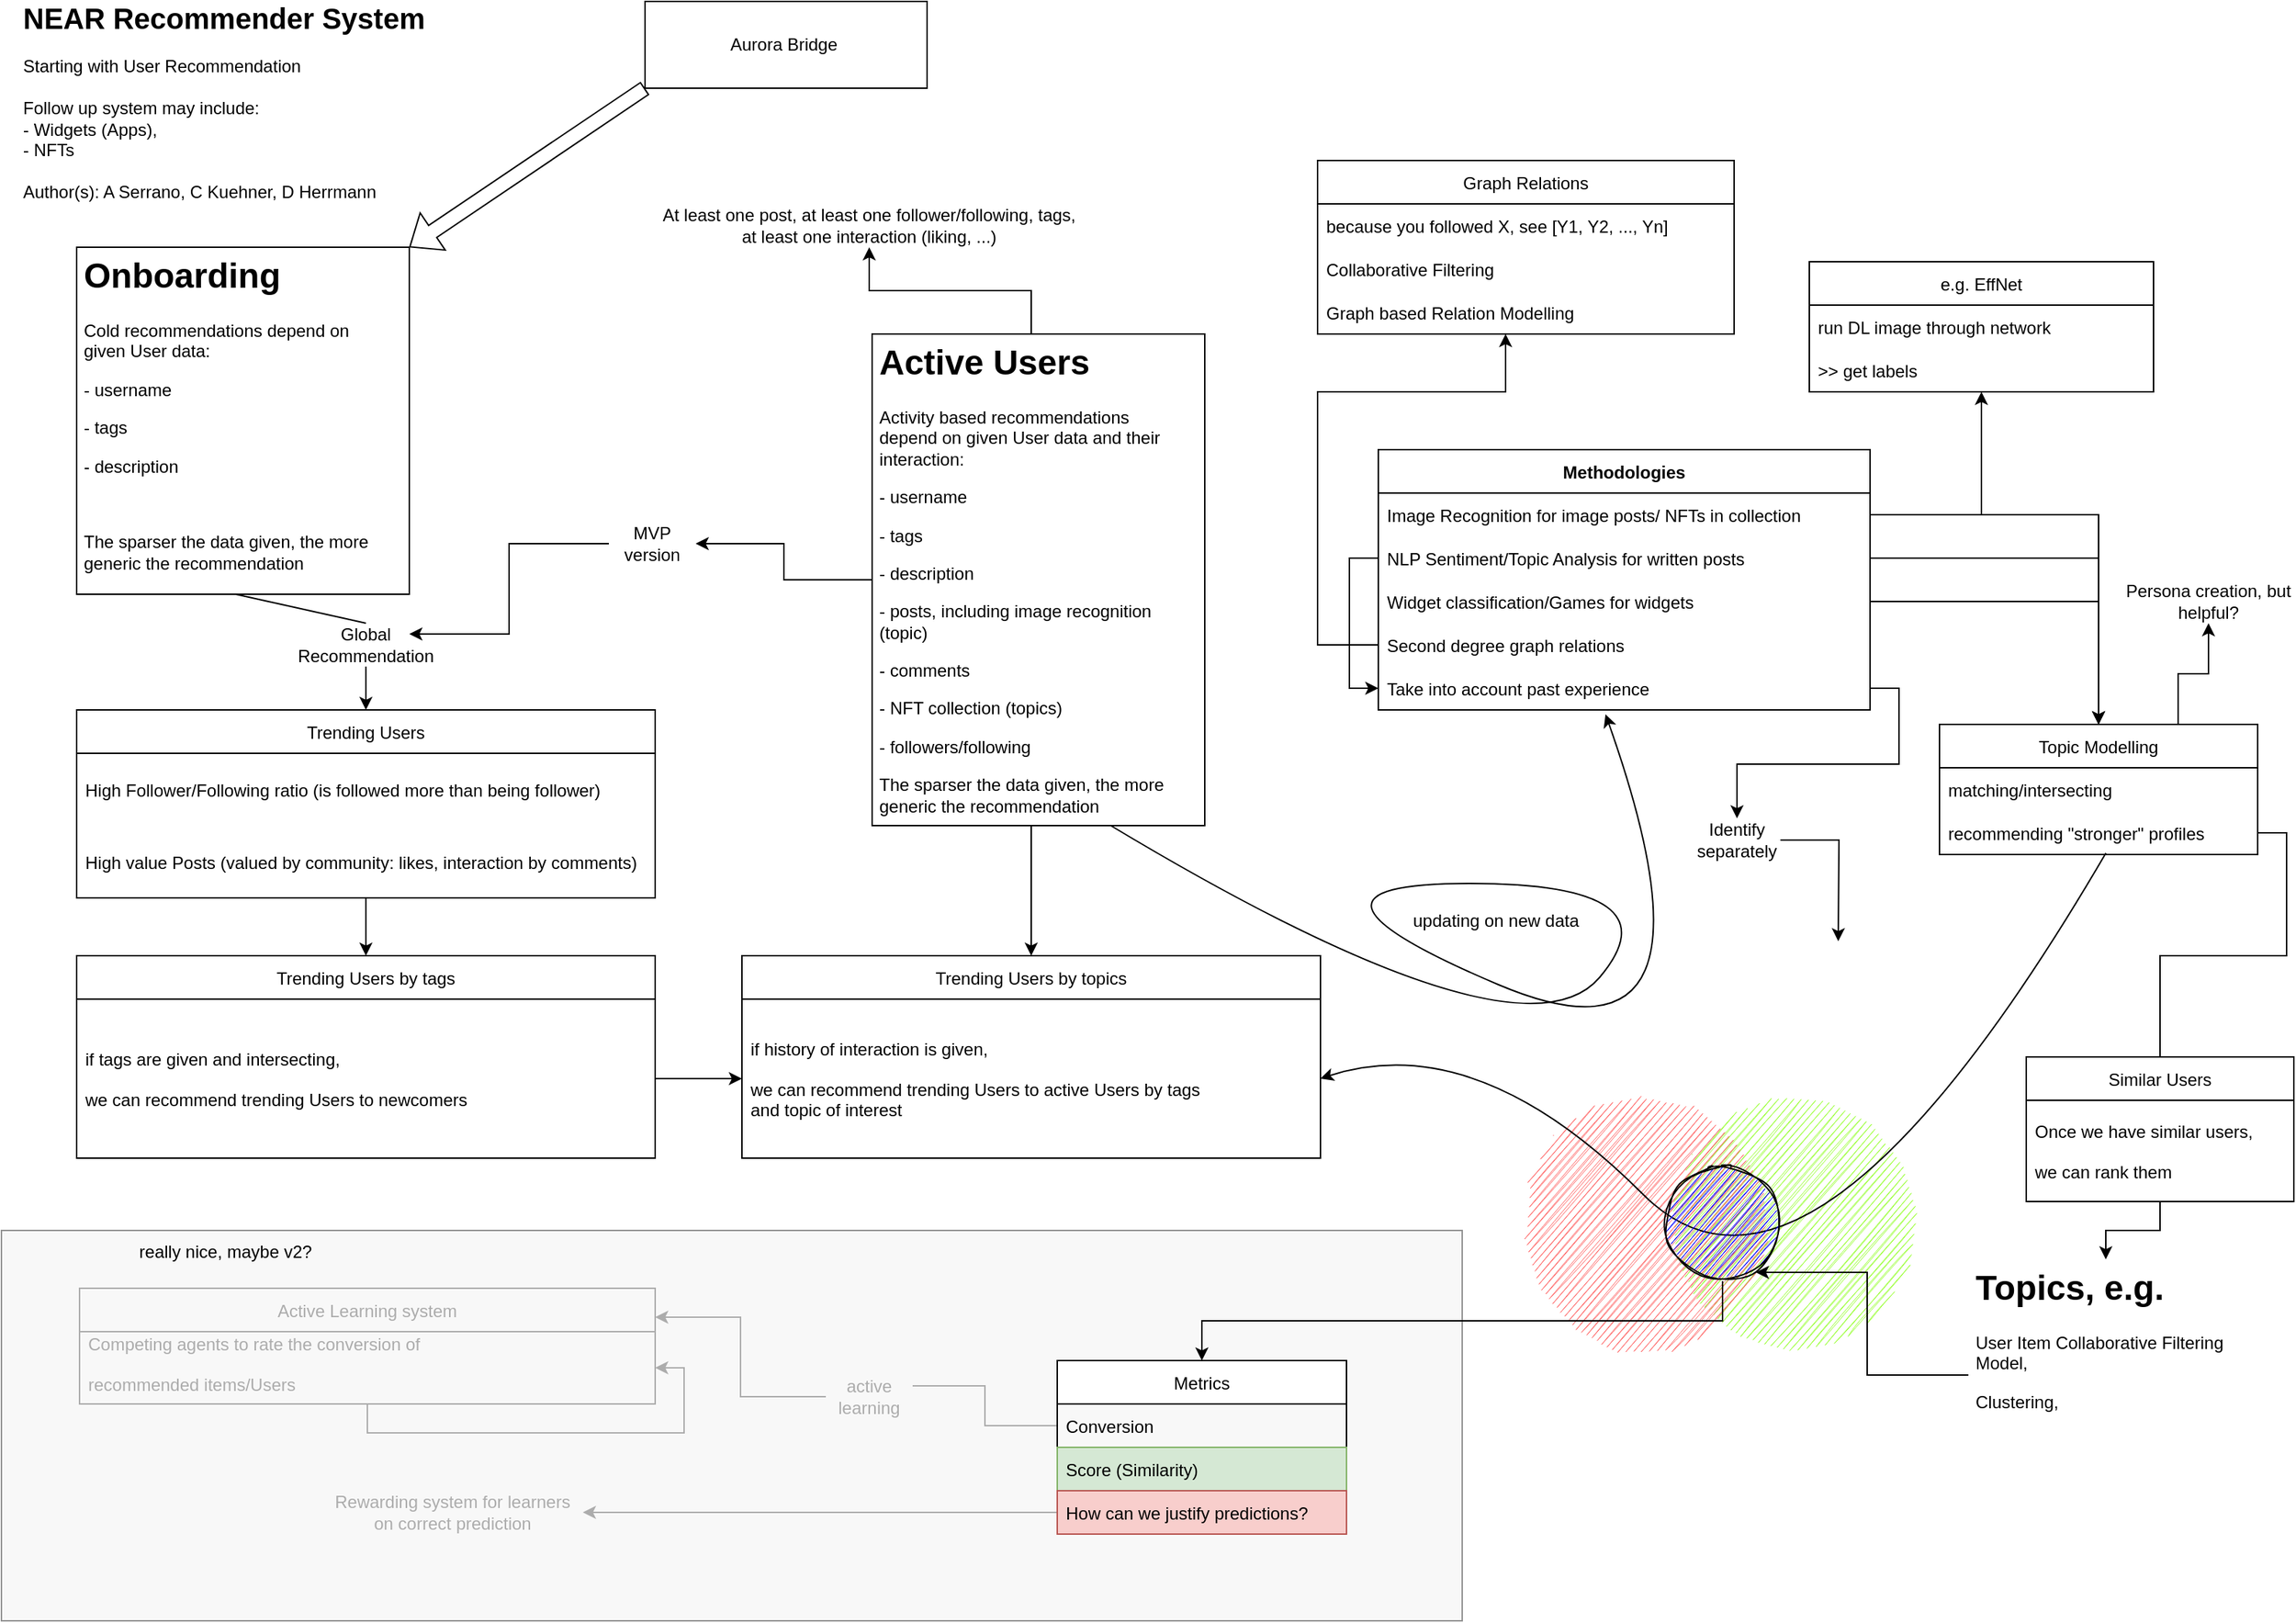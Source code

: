 <mxfile version="18.1.1" type="github" pages="3">
  <diagram id="LrehfFlCL_miOeviWvcQ" name="Daniel">
    <mxGraphModel dx="1426" dy="820" grid="1" gridSize="10" guides="1" tooltips="1" connect="1" arrows="1" fold="1" page="1" pageScale="1" pageWidth="1654" pageHeight="1169" math="0" shadow="0">
      <root>
        <mxCell id="0" />
        <mxCell id="1" parent="0" />
        <mxCell id="aVFXKrY4T-fykUxstb7x-1" style="edgeStyle=orthogonalEdgeStyle;rounded=0;orthogonalLoop=1;jettySize=auto;html=1;fontSize=12;" edge="1" parent="1" source="aVFXKrY4T-fykUxstb7x-2" target="aVFXKrY4T-fykUxstb7x-7">
          <mxGeometry relative="1" as="geometry">
            <mxPoint x="302" y="690" as="targetPoint" />
          </mxGeometry>
        </mxCell>
        <mxCell id="aVFXKrY4T-fykUxstb7x-2" value="Trending Users" style="swimlane;fontStyle=0;childLayout=stackLayout;horizontal=1;startSize=30;horizontalStack=0;resizeParent=1;resizeParentMax=0;resizeLast=0;collapsible=1;marginBottom=0;fontSize=12;" vertex="1" parent="1">
          <mxGeometry x="102" y="520" width="400" height="130" as="geometry" />
        </mxCell>
        <mxCell id="aVFXKrY4T-fykUxstb7x-3" value="High Follower/Following ratio (is followed more than being follower)" style="text;strokeColor=none;fillColor=none;align=left;verticalAlign=middle;spacingLeft=4;spacingRight=4;overflow=hidden;points=[[0,0.5],[1,0.5]];portConstraint=eastwest;rotatable=0;fontSize=12;" vertex="1" parent="aVFXKrY4T-fykUxstb7x-2">
          <mxGeometry y="30" width="400" height="50" as="geometry" />
        </mxCell>
        <mxCell id="aVFXKrY4T-fykUxstb7x-4" value="High value Posts (valued by community: likes, interaction by comments)" style="text;strokeColor=none;fillColor=none;align=left;verticalAlign=middle;spacingLeft=4;spacingRight=4;overflow=hidden;points=[[0,0.5],[1,0.5]];portConstraint=eastwest;rotatable=0;fontSize=12;" vertex="1" parent="aVFXKrY4T-fykUxstb7x-2">
          <mxGeometry y="80" width="400" height="50" as="geometry" />
        </mxCell>
        <mxCell id="aVFXKrY4T-fykUxstb7x-5" value="&lt;div&gt;&lt;b&gt;&lt;font style=&quot;font-size: 20px;&quot;&gt;NEAR Recommender System&lt;br&gt;&lt;/font&gt;&lt;/b&gt;&lt;/div&gt;&lt;div&gt;&lt;br&gt;&lt;/div&gt;&lt;div&gt;Starting with User Recommendation&lt;/div&gt;&lt;div&gt;&lt;br&gt;&lt;/div&gt;&lt;div&gt;Follow up system may include:&lt;/div&gt;&lt;div&gt;- Widgets (Apps),&lt;/div&gt;&lt;div&gt;- NFTs&lt;/div&gt;&lt;div&gt;&lt;br&gt;&lt;/div&gt;&lt;div&gt;Author(s): A Serrano, C Kuehner, D Herrmann&lt;br&gt;&lt;/div&gt;" style="text;html=1;strokeColor=none;fillColor=none;spacing=5;spacingTop=-20;whiteSpace=wrap;overflow=hidden;rounded=0;fontSize=12;" vertex="1" parent="1">
          <mxGeometry x="60" y="40" width="300" height="140" as="geometry" />
        </mxCell>
        <mxCell id="aVFXKrY4T-fykUxstb7x-6" value="" style="endArrow=classic;html=1;rounded=0;fontSize=12;entryX=0.5;entryY=0;entryDx=0;entryDy=0;exitX=0.5;exitY=1;exitDx=0;exitDy=0;startArrow=none;" edge="1" parent="1" source="aVFXKrY4T-fykUxstb7x-50" target="aVFXKrY4T-fykUxstb7x-2">
          <mxGeometry width="50" height="50" relative="1" as="geometry">
            <mxPoint x="402" y="420" as="sourcePoint" />
            <mxPoint x="452" y="370" as="targetPoint" />
          </mxGeometry>
        </mxCell>
        <mxCell id="aVFXKrY4T-fykUxstb7x-7" value="Trending Users by tags" style="swimlane;fontStyle=0;childLayout=stackLayout;horizontal=1;startSize=30;horizontalStack=0;resizeParent=1;resizeParentMax=0;resizeLast=0;collapsible=1;marginBottom=0;fontSize=12;" vertex="1" parent="1">
          <mxGeometry x="102" y="690" width="400" height="140" as="geometry" />
        </mxCell>
        <mxCell id="aVFXKrY4T-fykUxstb7x-8" value="if tags are given and intersecting, &#xa;&#xa;we can recommend trending Users to newcomers" style="text;strokeColor=none;fillColor=none;align=left;verticalAlign=middle;spacingLeft=4;spacingRight=4;overflow=hidden;points=[[0,0.5],[1,0.5]];portConstraint=eastwest;rotatable=0;fontSize=12;" vertex="1" parent="aVFXKrY4T-fykUxstb7x-7">
          <mxGeometry y="30" width="400" height="110" as="geometry" />
        </mxCell>
        <mxCell id="aVFXKrY4T-fykUxstb7x-9" value="Trending Users by topics" style="swimlane;fontStyle=0;childLayout=stackLayout;horizontal=1;startSize=30;horizontalStack=0;resizeParent=1;resizeParentMax=0;resizeLast=0;collapsible=1;marginBottom=0;fontSize=12;" vertex="1" parent="1">
          <mxGeometry x="562" y="690" width="400" height="140" as="geometry" />
        </mxCell>
        <mxCell id="aVFXKrY4T-fykUxstb7x-10" value="if history of interaction is given, &#xa;&#xa;we can recommend trending Users to active Users by tags&#xa;and topic of interest" style="text;strokeColor=none;fillColor=none;align=left;verticalAlign=middle;spacingLeft=4;spacingRight=4;overflow=hidden;points=[[0,0.5],[1,0.5]];portConstraint=eastwest;rotatable=0;fontSize=12;" vertex="1" parent="aVFXKrY4T-fykUxstb7x-9">
          <mxGeometry y="30" width="400" height="110" as="geometry" />
        </mxCell>
        <mxCell id="aVFXKrY4T-fykUxstb7x-11" style="edgeStyle=orthogonalEdgeStyle;rounded=0;orthogonalLoop=1;jettySize=auto;html=1;fontSize=12;" edge="1" parent="1" source="aVFXKrY4T-fykUxstb7x-8" target="aVFXKrY4T-fykUxstb7x-10">
          <mxGeometry relative="1" as="geometry" />
        </mxCell>
        <mxCell id="aVFXKrY4T-fykUxstb7x-12" style="edgeStyle=orthogonalEdgeStyle;rounded=0;orthogonalLoop=1;jettySize=auto;html=1;fontSize=12;" edge="1" parent="1" source="aVFXKrY4T-fykUxstb7x-44" target="aVFXKrY4T-fykUxstb7x-9">
          <mxGeometry relative="1" as="geometry" />
        </mxCell>
        <mxCell id="aVFXKrY4T-fykUxstb7x-13" value="Active Learning system" style="swimlane;fontStyle=0;childLayout=stackLayout;horizontal=1;startSize=30;horizontalStack=0;resizeParent=1;resizeParentMax=0;resizeLast=0;collapsible=1;marginBottom=0;fontSize=12;shadow=0;sketch=0;swimlaneLine=1;glass=0;" vertex="1" parent="1">
          <mxGeometry x="104" y="920" width="398" height="80" as="geometry" />
        </mxCell>
        <mxCell id="aVFXKrY4T-fykUxstb7x-14" value="Competing agents to rate the conversion of &#xa;&#xa;recommended items/Users&#xa;" style="text;strokeColor=none;fillColor=none;align=left;verticalAlign=middle;spacingLeft=4;spacingRight=4;overflow=hidden;points=[[0,0.5],[1,0.5]];portConstraint=eastwest;rotatable=0;fontSize=12;" vertex="1" parent="aVFXKrY4T-fykUxstb7x-13">
          <mxGeometry y="30" width="398" height="50" as="geometry" />
        </mxCell>
        <mxCell id="aVFXKrY4T-fykUxstb7x-15" style="edgeStyle=orthogonalEdgeStyle;rounded=0;orthogonalLoop=1;jettySize=auto;html=1;fontSize=12;" edge="1" parent="aVFXKrY4T-fykUxstb7x-13" source="aVFXKrY4T-fykUxstb7x-13" target="aVFXKrY4T-fykUxstb7x-14">
          <mxGeometry relative="1" as="geometry" />
        </mxCell>
        <mxCell id="aVFXKrY4T-fykUxstb7x-16" value="Methodologies" style="swimlane;fontStyle=1;childLayout=stackLayout;horizontal=1;startSize=30;horizontalStack=0;resizeParent=1;resizeParentMax=0;resizeLast=0;collapsible=1;marginBottom=0;fontSize=12;" vertex="1" parent="1">
          <mxGeometry x="1002" y="340" width="340" height="180" as="geometry" />
        </mxCell>
        <mxCell id="aVFXKrY4T-fykUxstb7x-17" value="Image Recognition for image posts/ NFTs in collection" style="text;strokeColor=none;fillColor=none;align=left;verticalAlign=middle;spacingLeft=4;spacingRight=4;overflow=hidden;points=[[0,0.5],[1,0.5]];portConstraint=eastwest;rotatable=0;fontSize=12;" vertex="1" parent="aVFXKrY4T-fykUxstb7x-16">
          <mxGeometry y="30" width="340" height="30" as="geometry" />
        </mxCell>
        <mxCell id="aVFXKrY4T-fykUxstb7x-18" style="edgeStyle=orthogonalEdgeStyle;rounded=0;orthogonalLoop=1;jettySize=auto;html=1;entryX=0;entryY=0.5;entryDx=0;entryDy=0;fontSize=12;" edge="1" parent="aVFXKrY4T-fykUxstb7x-16" source="aVFXKrY4T-fykUxstb7x-19" target="aVFXKrY4T-fykUxstb7x-22">
          <mxGeometry relative="1" as="geometry" />
        </mxCell>
        <mxCell id="aVFXKrY4T-fykUxstb7x-19" value="NLP Sentiment/Topic Analysis for written posts" style="text;strokeColor=none;fillColor=none;align=left;verticalAlign=middle;spacingLeft=4;spacingRight=4;overflow=hidden;points=[[0,0.5],[1,0.5]];portConstraint=eastwest;rotatable=0;fontSize=12;" vertex="1" parent="aVFXKrY4T-fykUxstb7x-16">
          <mxGeometry y="60" width="340" height="30" as="geometry" />
        </mxCell>
        <mxCell id="aVFXKrY4T-fykUxstb7x-20" value="Widget classification/Games for widgets" style="text;strokeColor=none;fillColor=none;align=left;verticalAlign=middle;spacingLeft=4;spacingRight=4;overflow=hidden;points=[[0,0.5],[1,0.5]];portConstraint=eastwest;rotatable=0;fontSize=12;" vertex="1" parent="aVFXKrY4T-fykUxstb7x-16">
          <mxGeometry y="90" width="340" height="30" as="geometry" />
        </mxCell>
        <mxCell id="aVFXKrY4T-fykUxstb7x-21" value="Second degree graph relations" style="text;strokeColor=none;fillColor=none;align=left;verticalAlign=middle;spacingLeft=4;spacingRight=4;overflow=hidden;points=[[0,0.5],[1,0.5]];portConstraint=eastwest;rotatable=0;fontSize=12;" vertex="1" parent="aVFXKrY4T-fykUxstb7x-16">
          <mxGeometry y="120" width="340" height="30" as="geometry" />
        </mxCell>
        <mxCell id="aVFXKrY4T-fykUxstb7x-22" value="Take into account past experience" style="text;strokeColor=none;fillColor=none;align=left;verticalAlign=middle;spacingLeft=4;spacingRight=4;overflow=hidden;points=[[0,0.5],[1,0.5]];portConstraint=eastwest;rotatable=0;fontSize=12;" vertex="1" parent="aVFXKrY4T-fykUxstb7x-16">
          <mxGeometry y="150" width="340" height="30" as="geometry" />
        </mxCell>
        <mxCell id="aVFXKrY4T-fykUxstb7x-23" style="edgeStyle=orthogonalEdgeStyle;rounded=0;orthogonalLoop=1;jettySize=auto;html=1;exitX=0.75;exitY=0;exitDx=0;exitDy=0;fontSize=12;" edge="1" parent="1" source="aVFXKrY4T-fykUxstb7x-24" target="aVFXKrY4T-fykUxstb7x-66">
          <mxGeometry relative="1" as="geometry">
            <mxPoint x="1600" y="470" as="targetPoint" />
          </mxGeometry>
        </mxCell>
        <mxCell id="aVFXKrY4T-fykUxstb7x-24" value="Topic Modelling" style="swimlane;fontStyle=0;childLayout=stackLayout;horizontal=1;startSize=30;horizontalStack=0;resizeParent=1;resizeParentMax=0;resizeLast=0;collapsible=1;marginBottom=0;fontSize=12;" vertex="1" parent="1">
          <mxGeometry x="1390" y="530" width="220" height="90" as="geometry" />
        </mxCell>
        <mxCell id="aVFXKrY4T-fykUxstb7x-25" value="matching/intersecting" style="text;strokeColor=none;fillColor=none;align=left;verticalAlign=middle;spacingLeft=4;spacingRight=4;overflow=hidden;points=[[0,0.5],[1,0.5]];portConstraint=eastwest;rotatable=0;fontSize=12;" vertex="1" parent="aVFXKrY4T-fykUxstb7x-24">
          <mxGeometry y="30" width="220" height="30" as="geometry" />
        </mxCell>
        <mxCell id="aVFXKrY4T-fykUxstb7x-26" value="recommending &quot;stronger&quot; profiles" style="text;strokeColor=none;fillColor=none;align=left;verticalAlign=middle;spacingLeft=4;spacingRight=4;overflow=hidden;points=[[0,0.5],[1,0.5]];portConstraint=eastwest;rotatable=0;fontSize=12;" vertex="1" parent="aVFXKrY4T-fykUxstb7x-24">
          <mxGeometry y="60" width="220" height="30" as="geometry" />
        </mxCell>
        <mxCell id="aVFXKrY4T-fykUxstb7x-27" style="edgeStyle=orthogonalEdgeStyle;rounded=0;orthogonalLoop=1;jettySize=auto;html=1;fontSize=12;" edge="1" parent="1" source="aVFXKrY4T-fykUxstb7x-17" target="aVFXKrY4T-fykUxstb7x-24">
          <mxGeometry relative="1" as="geometry" />
        </mxCell>
        <mxCell id="aVFXKrY4T-fykUxstb7x-28" style="edgeStyle=orthogonalEdgeStyle;rounded=0;orthogonalLoop=1;jettySize=auto;html=1;entryX=0.5;entryY=0;entryDx=0;entryDy=0;fontSize=12;" edge="1" parent="1" source="aVFXKrY4T-fykUxstb7x-19" target="aVFXKrY4T-fykUxstb7x-24">
          <mxGeometry relative="1" as="geometry" />
        </mxCell>
        <mxCell id="aVFXKrY4T-fykUxstb7x-29" style="edgeStyle=orthogonalEdgeStyle;rounded=0;orthogonalLoop=1;jettySize=auto;html=1;entryX=0.5;entryY=0;entryDx=0;entryDy=0;fontSize=12;" edge="1" parent="1" source="aVFXKrY4T-fykUxstb7x-20" target="aVFXKrY4T-fykUxstb7x-24">
          <mxGeometry relative="1" as="geometry" />
        </mxCell>
        <mxCell id="aVFXKrY4T-fykUxstb7x-30" value="" style="ellipse;whiteSpace=wrap;html=1;aspect=fixed;fontSize=12;fillColor=#99FF33;strokeColor=none;sketch=1;" vertex="1" parent="1">
          <mxGeometry x="1204.617" y="790" width="170" height="170" as="geometry" />
        </mxCell>
        <mxCell id="aVFXKrY4T-fykUxstb7x-31" value="" style="ellipse;whiteSpace=wrap;html=1;aspect=fixed;fontSize=12;fillColor=#FF6666;strokeColor=none;sketch=1;" vertex="1" parent="1">
          <mxGeometry x="1100" y="790" width="170" height="170" as="geometry" />
        </mxCell>
        <mxCell id="aVFXKrY4T-fykUxstb7x-32" value="updating on new data" style="text;strokeColor=none;fillColor=none;align=left;verticalAlign=middle;spacingLeft=4;spacingRight=4;overflow=hidden;points=[[0,0.5],[1,0.5]];portConstraint=eastwest;rotatable=0;fontSize=12;" vertex="1" parent="1">
          <mxGeometry x="1020" y="650" width="220" height="30" as="geometry" />
        </mxCell>
        <mxCell id="aVFXKrY4T-fykUxstb7x-33" value="" style="curved=1;endArrow=classic;html=1;rounded=0;fontSize=12;exitX=0.75;exitY=1;exitDx=0;exitDy=0;entryX=0.462;entryY=1.1;entryDx=0;entryDy=0;entryPerimeter=0;" edge="1" parent="1" source="aVFXKrY4T-fykUxstb7x-44" target="aVFXKrY4T-fykUxstb7x-22">
          <mxGeometry width="50" height="50" relative="1" as="geometry">
            <mxPoint x="1070" y="790" as="sourcePoint" />
            <mxPoint x="1165.88" y="522.01" as="targetPoint" />
            <Array as="points">
              <mxPoint x="1100" y="770" />
              <mxPoint x="1210" y="640" />
              <mxPoint x="920" y="640" />
              <mxPoint x="1250" y="780" />
            </Array>
          </mxGeometry>
        </mxCell>
        <mxCell id="aVFXKrY4T-fykUxstb7x-34" value="" style="curved=1;endArrow=classic;html=1;rounded=0;fontSize=12;exitX=0.523;exitY=0.967;exitDx=0;exitDy=0;exitPerimeter=0;entryX=1;entryY=0.5;entryDx=0;entryDy=0;" edge="1" parent="1" source="aVFXKrY4T-fykUxstb7x-26" target="aVFXKrY4T-fykUxstb7x-10">
          <mxGeometry width="50" height="50" relative="1" as="geometry">
            <mxPoint x="1070" y="790" as="sourcePoint" />
            <mxPoint x="1120" y="740" as="targetPoint" />
            <Array as="points">
              <mxPoint x="1300" y="970" />
              <mxPoint x="1070" y="740" />
            </Array>
          </mxGeometry>
        </mxCell>
        <mxCell id="aVFXKrY4T-fykUxstb7x-35" value="" style="ellipse;whiteSpace=wrap;html=1;aspect=fixed;sketch=1;fontSize=12;fillColor=#0000FF;" vertex="1" parent="1">
          <mxGeometry x="1200" y="835" width="80" height="80" as="geometry" />
        </mxCell>
        <mxCell id="aVFXKrY4T-fykUxstb7x-36" style="edgeStyle=orthogonalEdgeStyle;rounded=0;orthogonalLoop=1;jettySize=auto;html=1;exitX=0;exitY=0.5;exitDx=0;exitDy=0;entryX=1;entryY=0.25;entryDx=0;entryDy=0;fontSize=12;startArrow=none;" edge="1" parent="1" source="aVFXKrY4T-fykUxstb7x-48" target="aVFXKrY4T-fykUxstb7x-13">
          <mxGeometry relative="1" as="geometry" />
        </mxCell>
        <mxCell id="aVFXKrY4T-fykUxstb7x-37" style="edgeStyle=orthogonalEdgeStyle;rounded=0;orthogonalLoop=1;jettySize=auto;html=1;fontSize=12;" edge="1" parent="1" source="aVFXKrY4T-fykUxstb7x-21" target="aVFXKrY4T-fykUxstb7x-38">
          <mxGeometry relative="1" as="geometry">
            <mxPoint x="980" y="150" as="targetPoint" />
            <Array as="points">
              <mxPoint x="960" y="475" />
              <mxPoint x="960" y="300" />
              <mxPoint x="1090" y="300" />
            </Array>
          </mxGeometry>
        </mxCell>
        <mxCell id="aVFXKrY4T-fykUxstb7x-38" value="Graph Relations" style="swimlane;fontStyle=0;childLayout=stackLayout;horizontal=1;startSize=30;horizontalStack=0;resizeParent=1;resizeParentMax=0;resizeLast=0;collapsible=1;marginBottom=0;shadow=0;glass=0;sketch=0;fontSize=12;fillColor=none;" vertex="1" parent="1">
          <mxGeometry x="960" y="140" width="288" height="120" as="geometry" />
        </mxCell>
        <mxCell id="aVFXKrY4T-fykUxstb7x-39" value="because you followed X, see [Y1, Y2, ..., Yn]" style="text;strokeColor=none;fillColor=none;align=left;verticalAlign=middle;spacingLeft=4;spacingRight=4;overflow=hidden;points=[[0,0.5],[1,0.5]];portConstraint=eastwest;rotatable=0;shadow=0;glass=0;sketch=0;fontSize=12;" vertex="1" parent="aVFXKrY4T-fykUxstb7x-38">
          <mxGeometry y="30" width="288" height="30" as="geometry" />
        </mxCell>
        <mxCell id="aVFXKrY4T-fykUxstb7x-40" value="Collaborative Filtering" style="text;strokeColor=none;fillColor=none;align=left;verticalAlign=middle;spacingLeft=4;spacingRight=4;overflow=hidden;points=[[0,0.5],[1,0.5]];portConstraint=eastwest;rotatable=0;shadow=0;glass=0;sketch=0;fontSize=12;" vertex="1" parent="aVFXKrY4T-fykUxstb7x-38">
          <mxGeometry y="60" width="288" height="30" as="geometry" />
        </mxCell>
        <mxCell id="aVFXKrY4T-fykUxstb7x-41" value="Graph based Relation Modelling" style="text;strokeColor=none;fillColor=none;align=left;verticalAlign=middle;spacingLeft=4;spacingRight=4;overflow=hidden;points=[[0,0.5],[1,0.5]];portConstraint=eastwest;rotatable=0;shadow=0;glass=0;sketch=0;fontSize=12;" vertex="1" parent="aVFXKrY4T-fykUxstb7x-38">
          <mxGeometry y="90" width="288" height="30" as="geometry" />
        </mxCell>
        <mxCell id="aVFXKrY4T-fykUxstb7x-42" value="" style="group" vertex="1" connectable="0" parent="1">
          <mxGeometry x="652" y="260" width="230" height="340" as="geometry" />
        </mxCell>
        <mxCell id="aVFXKrY4T-fykUxstb7x-43" value="" style="rounded=0;whiteSpace=wrap;html=1;fontSize=12;" vertex="1" parent="aVFXKrY4T-fykUxstb7x-42">
          <mxGeometry width="230" height="340" as="geometry" />
        </mxCell>
        <mxCell id="aVFXKrY4T-fykUxstb7x-44" value="&lt;h1&gt;Active Users&lt;br&gt;&lt;/h1&gt;&lt;p&gt;Activity based recommendations depend on given User data and their interaction:&lt;/p&gt;&lt;p&gt;- username &lt;br&gt;&lt;/p&gt;&lt;p&gt;- tags&lt;/p&gt;&lt;p&gt;- description&lt;/p&gt;&lt;p&gt;- posts, including image recognition (topic)&lt;br&gt;&lt;/p&gt;&lt;p&gt;- comments&lt;/p&gt;&lt;p&gt;- NFT collection (topics)&lt;/p&gt;&lt;p&gt;- followers/following&lt;br&gt;&lt;/p&gt;The sparser the data given, the more generic the recommendation" style="text;html=1;strokeColor=none;fillColor=none;spacing=5;spacingTop=-20;whiteSpace=wrap;overflow=hidden;rounded=0;fontSize=12;" vertex="1" parent="aVFXKrY4T-fykUxstb7x-42">
          <mxGeometry width="220" height="340" as="geometry" />
        </mxCell>
        <mxCell id="aVFXKrY4T-fykUxstb7x-45" value="" style="group" vertex="1" connectable="0" parent="1">
          <mxGeometry x="102" y="200" width="230" height="240" as="geometry" />
        </mxCell>
        <mxCell id="aVFXKrY4T-fykUxstb7x-46" value="" style="rounded=0;whiteSpace=wrap;html=1;fontSize=12;" vertex="1" parent="aVFXKrY4T-fykUxstb7x-45">
          <mxGeometry width="230" height="240" as="geometry" />
        </mxCell>
        <mxCell id="aVFXKrY4T-fykUxstb7x-47" value="&lt;h1&gt;Onboarding&lt;/h1&gt;&lt;p&gt;Cold recommendations depend on given User data:&lt;/p&gt;&lt;p&gt;- username &lt;br&gt;&lt;/p&gt;&lt;p&gt;- tags&lt;/p&gt;&lt;p&gt;- description&lt;/p&gt;&lt;p&gt;&lt;br&gt;&lt;/p&gt;The sparser the data given, the more generic the recommendation" style="text;html=1;strokeColor=none;fillColor=none;spacing=5;spacingTop=-20;whiteSpace=wrap;overflow=hidden;rounded=0;fontSize=12;" vertex="1" parent="aVFXKrY4T-fykUxstb7x-45">
          <mxGeometry width="220" height="240" as="geometry" />
        </mxCell>
        <mxCell id="aVFXKrY4T-fykUxstb7x-48" value="active learning" style="text;html=1;strokeColor=none;fillColor=none;align=center;verticalAlign=middle;whiteSpace=wrap;rounded=0;shadow=0;glass=0;sketch=0;fontSize=12;" vertex="1" parent="1">
          <mxGeometry x="620" y="980" width="60" height="30" as="geometry" />
        </mxCell>
        <mxCell id="aVFXKrY4T-fykUxstb7x-49" value="" style="edgeStyle=orthogonalEdgeStyle;rounded=0;orthogonalLoop=1;jettySize=auto;html=1;exitX=0;exitY=0.5;exitDx=0;exitDy=0;entryX=1;entryY=0.25;entryDx=0;entryDy=0;fontSize=12;endArrow=none;" edge="1" parent="1" source="aVFXKrY4T-fykUxstb7x-78" target="aVFXKrY4T-fykUxstb7x-48">
          <mxGeometry relative="1" as="geometry">
            <mxPoint x="780" y="1015" as="sourcePoint" />
            <mxPoint x="502" y="940" as="targetPoint" />
          </mxGeometry>
        </mxCell>
        <mxCell id="aVFXKrY4T-fykUxstb7x-50" value="Global Recommendation" style="text;html=1;strokeColor=none;fillColor=none;align=center;verticalAlign=middle;whiteSpace=wrap;rounded=0;shadow=0;glass=0;sketch=0;fontSize=12;" vertex="1" parent="1">
          <mxGeometry x="272" y="460" width="60" height="30" as="geometry" />
        </mxCell>
        <mxCell id="aVFXKrY4T-fykUxstb7x-51" value="" style="endArrow=none;html=1;rounded=0;fontSize=12;entryX=0.5;entryY=0;entryDx=0;entryDy=0;exitX=0.5;exitY=1;exitDx=0;exitDy=0;" edge="1" parent="1" source="aVFXKrY4T-fykUxstb7x-47" target="aVFXKrY4T-fykUxstb7x-50">
          <mxGeometry width="50" height="50" relative="1" as="geometry">
            <mxPoint x="212" y="440" as="sourcePoint" />
            <mxPoint x="302" y="520" as="targetPoint" />
          </mxGeometry>
        </mxCell>
        <mxCell id="aVFXKrY4T-fykUxstb7x-52" style="edgeStyle=orthogonalEdgeStyle;rounded=0;orthogonalLoop=1;jettySize=auto;html=1;fontSize=12;" edge="1" parent="1" source="aVFXKrY4T-fykUxstb7x-17" target="aVFXKrY4T-fykUxstb7x-53">
          <mxGeometry relative="1" as="geometry">
            <mxPoint x="1390" y="290" as="targetPoint" />
          </mxGeometry>
        </mxCell>
        <mxCell id="aVFXKrY4T-fykUxstb7x-53" value="e.g. EffNet" style="swimlane;fontStyle=0;childLayout=stackLayout;horizontal=1;startSize=30;horizontalStack=0;resizeParent=1;resizeParentMax=0;resizeLast=0;collapsible=1;marginBottom=0;shadow=0;glass=0;sketch=0;fontSize=12;fillColor=none;" vertex="1" parent="1">
          <mxGeometry x="1300" y="210" width="238" height="90" as="geometry" />
        </mxCell>
        <mxCell id="aVFXKrY4T-fykUxstb7x-54" value="run DL image through network" style="text;strokeColor=none;fillColor=none;align=left;verticalAlign=middle;spacingLeft=4;spacingRight=4;overflow=hidden;points=[[0,0.5],[1,0.5]];portConstraint=eastwest;rotatable=0;shadow=0;glass=0;sketch=0;fontSize=12;" vertex="1" parent="aVFXKrY4T-fykUxstb7x-53">
          <mxGeometry y="30" width="238" height="30" as="geometry" />
        </mxCell>
        <mxCell id="aVFXKrY4T-fykUxstb7x-55" value="&gt;&gt; get labels" style="text;strokeColor=none;fillColor=none;align=left;verticalAlign=middle;spacingLeft=4;spacingRight=4;overflow=hidden;points=[[0,0.5],[1,0.5]];portConstraint=eastwest;rotatable=0;shadow=0;glass=0;sketch=0;fontSize=12;" vertex="1" parent="aVFXKrY4T-fykUxstb7x-53">
          <mxGeometry y="60" width="238" height="30" as="geometry" />
        </mxCell>
        <mxCell id="aVFXKrY4T-fykUxstb7x-56" style="edgeStyle=orthogonalEdgeStyle;rounded=0;orthogonalLoop=1;jettySize=auto;html=1;fontSize=12;entryX=0.959;entryY=0.7;entryDx=0;entryDy=0;entryPerimeter=0;" edge="1" parent="1" source="aVFXKrY4T-fykUxstb7x-57" target="aVFXKrY4T-fykUxstb7x-31">
          <mxGeometry relative="1" as="geometry">
            <mxPoint x="1330" y="980" as="targetPoint" />
          </mxGeometry>
        </mxCell>
        <mxCell id="aVFXKrY4T-fykUxstb7x-57" value="&lt;h1&gt;Topics, e.g.&lt;br&gt;&lt;/h1&gt;&lt;p&gt;User Item Collaborative Filtering Model, &lt;br&gt;&lt;/p&gt;&lt;p&gt;Clustering,&lt;br&gt;&lt;/p&gt;" style="text;html=1;strokeColor=none;fillColor=none;spacing=5;spacingTop=-20;whiteSpace=wrap;overflow=hidden;rounded=0;shadow=0;glass=0;sketch=0;fontSize=12;" vertex="1" parent="1">
          <mxGeometry x="1410" y="900" width="190" height="160" as="geometry" />
        </mxCell>
        <mxCell id="aVFXKrY4T-fykUxstb7x-58" style="edgeStyle=orthogonalEdgeStyle;rounded=0;orthogonalLoop=1;jettySize=auto;html=1;entryX=0.5;entryY=0;entryDx=0;entryDy=0;fontSize=12;" edge="1" parent="1" source="aVFXKrY4T-fykUxstb7x-59" target="aVFXKrY4T-fykUxstb7x-57">
          <mxGeometry relative="1" as="geometry" />
        </mxCell>
        <mxCell id="aVFXKrY4T-fykUxstb7x-59" value="Similar Users" style="swimlane;fontStyle=0;childLayout=stackLayout;horizontal=1;startSize=30;horizontalStack=0;resizeParent=1;resizeParentMax=0;resizeLast=0;collapsible=1;marginBottom=0;shadow=0;glass=0;sketch=0;fontSize=12;fillColor=none;" vertex="1" parent="1">
          <mxGeometry x="1450" y="760" width="185" height="100" as="geometry" />
        </mxCell>
        <mxCell id="aVFXKrY4T-fykUxstb7x-60" value="Once we have similar users, &#xa;&#xa;we can rank them" style="text;strokeColor=none;fillColor=none;align=left;verticalAlign=middle;spacingLeft=4;spacingRight=4;overflow=hidden;points=[[0,0.5],[1,0.5]];portConstraint=eastwest;rotatable=0;shadow=0;glass=0;sketch=0;fontSize=12;" vertex="1" parent="aVFXKrY4T-fykUxstb7x-59">
          <mxGeometry y="30" width="185" height="70" as="geometry" />
        </mxCell>
        <mxCell id="aVFXKrY4T-fykUxstb7x-61" value="" style="edgeStyle=orthogonalEdgeStyle;rounded=0;orthogonalLoop=1;jettySize=auto;html=1;fontSize=12;endArrow=none;" edge="1" parent="1" source="aVFXKrY4T-fykUxstb7x-26" target="aVFXKrY4T-fykUxstb7x-59">
          <mxGeometry relative="1" as="geometry">
            <mxPoint x="1562" y="655" as="sourcePoint" />
            <mxPoint x="1505" y="900" as="targetPoint" />
          </mxGeometry>
        </mxCell>
        <mxCell id="aVFXKrY4T-fykUxstb7x-62" style="edgeStyle=orthogonalEdgeStyle;rounded=0;orthogonalLoop=1;jettySize=auto;html=1;entryX=1;entryY=0.25;entryDx=0;entryDy=0;fontSize=12;startArrow=none;" edge="1" parent="1" source="aVFXKrY4T-fykUxstb7x-63" target="aVFXKrY4T-fykUxstb7x-50">
          <mxGeometry relative="1" as="geometry" />
        </mxCell>
        <mxCell id="aVFXKrY4T-fykUxstb7x-63" value="MVP version" style="text;html=1;strokeColor=none;fillColor=none;align=center;verticalAlign=middle;whiteSpace=wrap;rounded=0;shadow=0;glass=0;sketch=0;fontSize=12;" vertex="1" parent="1">
          <mxGeometry x="470" y="390" width="60" height="30" as="geometry" />
        </mxCell>
        <mxCell id="aVFXKrY4T-fykUxstb7x-64" style="edgeStyle=orthogonalEdgeStyle;rounded=0;orthogonalLoop=1;jettySize=auto;html=1;fontSize=12;entryX=0.5;entryY=1;entryDx=0;entryDy=0;" edge="1" parent="1" source="aVFXKrY4T-fykUxstb7x-44" target="aVFXKrY4T-fykUxstb7x-65">
          <mxGeometry relative="1" as="geometry">
            <mxPoint x="762" y="170" as="targetPoint" />
          </mxGeometry>
        </mxCell>
        <mxCell id="aVFXKrY4T-fykUxstb7x-65" value="&lt;div&gt;At least one post, at least one follower/following, tags,&lt;/div&gt;&lt;div&gt;at least one interaction (liking, ...)&lt;br&gt;&lt;/div&gt;" style="text;html=1;strokeColor=none;fillColor=none;align=center;verticalAlign=middle;whiteSpace=wrap;rounded=0;shadow=0;glass=0;sketch=0;fontSize=12;" vertex="1" parent="1">
          <mxGeometry x="499" y="170" width="302" height="30" as="geometry" />
        </mxCell>
        <mxCell id="aVFXKrY4T-fykUxstb7x-66" value="Persona creation, but helpful?" style="text;html=1;strokeColor=none;fillColor=none;align=center;verticalAlign=middle;whiteSpace=wrap;rounded=0;shadow=0;glass=0;sketch=0;fontSize=12;" vertex="1" parent="1">
          <mxGeometry x="1517" y="430" width="118" height="30" as="geometry" />
        </mxCell>
        <mxCell id="aVFXKrY4T-fykUxstb7x-67" style="edgeStyle=orthogonalEdgeStyle;rounded=0;orthogonalLoop=1;jettySize=auto;html=1;entryX=1;entryY=0.5;entryDx=0;entryDy=0;fontSize=12;" edge="1" parent="1" source="aVFXKrY4T-fykUxstb7x-44" target="aVFXKrY4T-fykUxstb7x-63">
          <mxGeometry relative="1" as="geometry" />
        </mxCell>
        <mxCell id="aVFXKrY4T-fykUxstb7x-68" value="" style="shape=flexArrow;endArrow=classic;html=1;rounded=0;fontSize=12;entryX=1;entryY=0;entryDx=0;entryDy=0;exitX=0;exitY=1;exitDx=0;exitDy=0;" edge="1" parent="1" source="aVFXKrY4T-fykUxstb7x-69" target="aVFXKrY4T-fykUxstb7x-46">
          <mxGeometry width="50" height="50" relative="1" as="geometry">
            <mxPoint x="500" y="60" as="sourcePoint" />
            <mxPoint x="420" y="85" as="targetPoint" />
          </mxGeometry>
        </mxCell>
        <mxCell id="aVFXKrY4T-fykUxstb7x-69" value="" style="rounded=0;whiteSpace=wrap;html=1;shadow=0;glass=0;sketch=0;fontSize=12;fillColor=none;" vertex="1" parent="1">
          <mxGeometry x="495" y="30" width="195" height="60" as="geometry" />
        </mxCell>
        <mxCell id="aVFXKrY4T-fykUxstb7x-70" style="edgeStyle=orthogonalEdgeStyle;rounded=0;orthogonalLoop=1;jettySize=auto;html=1;fontSize=12;" edge="1" parent="1" source="aVFXKrY4T-fykUxstb7x-22" target="aVFXKrY4T-fykUxstb7x-72">
          <mxGeometry relative="1" as="geometry">
            <mxPoint x="1250" y="610" as="targetPoint" />
          </mxGeometry>
        </mxCell>
        <mxCell id="aVFXKrY4T-fykUxstb7x-71" style="edgeStyle=orthogonalEdgeStyle;rounded=0;orthogonalLoop=1;jettySize=auto;html=1;fontSize=12;" edge="1" parent="1" source="aVFXKrY4T-fykUxstb7x-72">
          <mxGeometry relative="1" as="geometry">
            <mxPoint x="1320" y="680" as="targetPoint" />
          </mxGeometry>
        </mxCell>
        <mxCell id="aVFXKrY4T-fykUxstb7x-72" value="Identify separately" style="text;html=1;strokeColor=none;fillColor=none;align=center;verticalAlign=middle;whiteSpace=wrap;rounded=0;shadow=0;glass=0;sketch=0;fontSize=12;" vertex="1" parent="1">
          <mxGeometry x="1220" y="595" width="60" height="30" as="geometry" />
        </mxCell>
        <mxCell id="aVFXKrY4T-fykUxstb7x-73" style="edgeStyle=orthogonalEdgeStyle;rounded=0;orthogonalLoop=1;jettySize=auto;html=1;fontSize=12;" edge="1" parent="1" source="aVFXKrY4T-fykUxstb7x-80" target="aVFXKrY4T-fykUxstb7x-74">
          <mxGeometry relative="1" as="geometry">
            <mxPoint x="420" y="1080" as="targetPoint" />
          </mxGeometry>
        </mxCell>
        <mxCell id="aVFXKrY4T-fykUxstb7x-74" value="Rewarding system for learners on correct prediction" style="text;html=1;strokeColor=none;fillColor=none;align=center;verticalAlign=middle;whiteSpace=wrap;rounded=0;shadow=0;glass=0;sketch=0;fontSize=12;" vertex="1" parent="1">
          <mxGeometry x="272" y="1060" width="180" height="30" as="geometry" />
        </mxCell>
        <mxCell id="aVFXKrY4T-fykUxstb7x-75" value="" style="rounded=0;whiteSpace=wrap;html=1;shadow=0;glass=0;sketch=0;fontSize=12;fillColor=#f5f5f5;fontColor=#333333;strokeColor=#666666;opacity=70;" vertex="1" parent="1">
          <mxGeometry x="50" y="880" width="1010" height="270" as="geometry" />
        </mxCell>
        <mxCell id="aVFXKrY4T-fykUxstb7x-76" value="really nice, maybe v2?" style="text;html=1;strokeColor=none;fillColor=none;align=center;verticalAlign=middle;whiteSpace=wrap;rounded=0;shadow=0;glass=0;sketch=0;fontSize=12;opacity=70;" vertex="1" parent="1">
          <mxGeometry x="50" y="880" width="310" height="30" as="geometry" />
        </mxCell>
        <mxCell id="aVFXKrY4T-fykUxstb7x-77" value="Metrics" style="swimlane;fontStyle=0;childLayout=stackLayout;horizontal=1;startSize=30;horizontalStack=0;resizeParent=1;resizeParentMax=0;resizeLast=0;collapsible=1;marginBottom=0;fontSize=12;" vertex="1" parent="1">
          <mxGeometry x="780" y="970" width="200" height="120" as="geometry" />
        </mxCell>
        <mxCell id="aVFXKrY4T-fykUxstb7x-78" value="Conversion" style="text;strokeColor=none;fillColor=none;align=left;verticalAlign=middle;spacingLeft=4;spacingRight=4;overflow=hidden;points=[[0,0.5],[1,0.5]];portConstraint=eastwest;rotatable=0;fontSize=12;" vertex="1" parent="aVFXKrY4T-fykUxstb7x-77">
          <mxGeometry y="30" width="200" height="30" as="geometry" />
        </mxCell>
        <mxCell id="aVFXKrY4T-fykUxstb7x-79" value="Score (Similarity)" style="text;strokeColor=#82b366;fillColor=#d5e8d4;align=left;verticalAlign=middle;spacingLeft=4;spacingRight=4;overflow=hidden;points=[[0,0.5],[1,0.5]];portConstraint=eastwest;rotatable=0;fontSize=12;" vertex="1" parent="aVFXKrY4T-fykUxstb7x-77">
          <mxGeometry y="60" width="200" height="30" as="geometry" />
        </mxCell>
        <mxCell id="aVFXKrY4T-fykUxstb7x-80" value="How can we justify predictions?" style="text;strokeColor=#b85450;fillColor=#f8cecc;align=left;verticalAlign=middle;spacingLeft=4;spacingRight=4;overflow=hidden;points=[[0,0.5],[1,0.5]];portConstraint=eastwest;rotatable=0;fontSize=12;" vertex="1" parent="aVFXKrY4T-fykUxstb7x-77">
          <mxGeometry y="90" width="200" height="30" as="geometry" />
        </mxCell>
        <mxCell id="aVFXKrY4T-fykUxstb7x-81" style="edgeStyle=orthogonalEdgeStyle;rounded=0;orthogonalLoop=1;jettySize=auto;html=1;exitX=0.5;exitY=1;exitDx=0;exitDy=0;fontSize=12;" edge="1" parent="1" source="aVFXKrY4T-fykUxstb7x-35" target="aVFXKrY4T-fykUxstb7x-77">
          <mxGeometry relative="1" as="geometry" />
        </mxCell>
        <mxCell id="aVFXKrY4T-fykUxstb7x-82" value="Aurora Bridge" style="text;html=1;strokeColor=none;fillColor=none;align=center;verticalAlign=middle;whiteSpace=wrap;rounded=0;shadow=0;glass=0;sketch=0;fontSize=12;opacity=70;" vertex="1" parent="1">
          <mxGeometry x="502" y="45" width="178" height="30" as="geometry" />
        </mxCell>
      </root>
    </mxGraphModel>
  </diagram>
  <diagram id="xtryJYVb3gYmYlLkNnNS" name="Christian">
    <mxGraphModel dx="1426" dy="820" grid="1" gridSize="10" guides="1" tooltips="1" connect="1" arrows="1" fold="1" page="1" pageScale="1" pageWidth="1654" pageHeight="1169" math="0" shadow="0">
      <root>
        <mxCell id="0" />
        <mxCell id="1" parent="0" />
        <mxCell id="sV0Od9kfYjNFo3drwbuv-1" style="edgeStyle=orthogonalEdgeStyle;rounded=0;orthogonalLoop=1;jettySize=auto;html=1;fontSize=12;" edge="1" parent="1" source="sV0Od9kfYjNFo3drwbuv-2" target="sV0Od9kfYjNFo3drwbuv-7">
          <mxGeometry relative="1" as="geometry">
            <mxPoint x="302" y="690" as="targetPoint" />
          </mxGeometry>
        </mxCell>
        <mxCell id="sV0Od9kfYjNFo3drwbuv-2" value="Trending Users" style="swimlane;fontStyle=0;childLayout=stackLayout;horizontal=1;startSize=30;horizontalStack=0;resizeParent=1;resizeParentMax=0;resizeLast=0;collapsible=1;marginBottom=0;fontSize=12;" vertex="1" parent="1">
          <mxGeometry x="102" y="520" width="400" height="130" as="geometry" />
        </mxCell>
        <mxCell id="sV0Od9kfYjNFo3drwbuv-3" value="High Follower/Following ratio (is followed more than being follower)" style="text;strokeColor=none;fillColor=none;align=left;verticalAlign=middle;spacingLeft=4;spacingRight=4;overflow=hidden;points=[[0,0.5],[1,0.5]];portConstraint=eastwest;rotatable=0;fontSize=12;" vertex="1" parent="sV0Od9kfYjNFo3drwbuv-2">
          <mxGeometry y="30" width="400" height="50" as="geometry" />
        </mxCell>
        <mxCell id="sV0Od9kfYjNFo3drwbuv-4" value="High value Posts (valued by community: likes, interaction by comments)" style="text;strokeColor=none;fillColor=none;align=left;verticalAlign=middle;spacingLeft=4;spacingRight=4;overflow=hidden;points=[[0,0.5],[1,0.5]];portConstraint=eastwest;rotatable=0;fontSize=12;" vertex="1" parent="sV0Od9kfYjNFo3drwbuv-2">
          <mxGeometry y="80" width="400" height="50" as="geometry" />
        </mxCell>
        <mxCell id="sV0Od9kfYjNFo3drwbuv-5" value="&lt;div&gt;&lt;b&gt;&lt;font style=&quot;font-size: 20px;&quot;&gt;NEAR Recommender System&lt;br&gt;&lt;/font&gt;&lt;/b&gt;&lt;/div&gt;&lt;div&gt;&lt;br&gt;&lt;/div&gt;&lt;div&gt;Starting with User Recommendation&lt;/div&gt;&lt;div&gt;&lt;br&gt;&lt;/div&gt;&lt;div&gt;Follow up system may include:&lt;/div&gt;&lt;div&gt;- Widgets (Apps),&lt;/div&gt;&lt;div&gt;- NFTs&lt;/div&gt;&lt;div&gt;&lt;br&gt;&lt;/div&gt;&lt;div&gt;Author(s): A Serrano, C Kuehner, D Herrmann&lt;br&gt;&lt;/div&gt;" style="text;html=1;strokeColor=none;fillColor=none;spacing=5;spacingTop=-20;whiteSpace=wrap;overflow=hidden;rounded=0;fontSize=12;" vertex="1" parent="1">
          <mxGeometry x="60" y="40" width="300" height="140" as="geometry" />
        </mxCell>
        <mxCell id="sV0Od9kfYjNFo3drwbuv-6" value="" style="endArrow=classic;html=1;rounded=0;fontSize=12;entryX=0.5;entryY=0;entryDx=0;entryDy=0;exitX=0.5;exitY=1;exitDx=0;exitDy=0;startArrow=none;" edge="1" parent="1" source="sV0Od9kfYjNFo3drwbuv-52" target="sV0Od9kfYjNFo3drwbuv-2">
          <mxGeometry width="50" height="50" relative="1" as="geometry">
            <mxPoint x="402" y="420" as="sourcePoint" />
            <mxPoint x="452" y="370" as="targetPoint" />
          </mxGeometry>
        </mxCell>
        <mxCell id="sV0Od9kfYjNFo3drwbuv-7" value="Trending Users by tags" style="swimlane;fontStyle=0;childLayout=stackLayout;horizontal=1;startSize=30;horizontalStack=0;resizeParent=1;resizeParentMax=0;resizeLast=0;collapsible=1;marginBottom=0;fontSize=12;" vertex="1" parent="1">
          <mxGeometry x="102" y="690" width="400" height="140" as="geometry" />
        </mxCell>
        <mxCell id="sV0Od9kfYjNFo3drwbuv-8" value="if tags are given and intersecting, &#xa;&#xa;we can recommend trending Users to newcomers" style="text;strokeColor=none;fillColor=none;align=left;verticalAlign=middle;spacingLeft=4;spacingRight=4;overflow=hidden;points=[[0,0.5],[1,0.5]];portConstraint=eastwest;rotatable=0;fontSize=12;" vertex="1" parent="sV0Od9kfYjNFo3drwbuv-7">
          <mxGeometry y="30" width="400" height="110" as="geometry" />
        </mxCell>
        <mxCell id="sV0Od9kfYjNFo3drwbuv-9" value="Trending Users by topics" style="swimlane;fontStyle=0;childLayout=stackLayout;horizontal=1;startSize=30;horizontalStack=0;resizeParent=1;resizeParentMax=0;resizeLast=0;collapsible=1;marginBottom=0;fontSize=12;" vertex="1" parent="1">
          <mxGeometry x="562" y="690" width="400" height="140" as="geometry" />
        </mxCell>
        <mxCell id="sV0Od9kfYjNFo3drwbuv-10" value="if history of interaction is given, &#xa;&#xa;we can recommend trending Users to active Users by tags&#xa;and topic of interest" style="text;strokeColor=none;fillColor=none;align=left;verticalAlign=middle;spacingLeft=4;spacingRight=4;overflow=hidden;points=[[0,0.5],[1,0.5]];portConstraint=eastwest;rotatable=0;fontSize=12;" vertex="1" parent="sV0Od9kfYjNFo3drwbuv-9">
          <mxGeometry y="30" width="400" height="110" as="geometry" />
        </mxCell>
        <mxCell id="sV0Od9kfYjNFo3drwbuv-11" style="edgeStyle=orthogonalEdgeStyle;rounded=0;orthogonalLoop=1;jettySize=auto;html=1;fontSize=12;" edge="1" parent="1" source="sV0Od9kfYjNFo3drwbuv-8" target="sV0Od9kfYjNFo3drwbuv-10">
          <mxGeometry relative="1" as="geometry" />
        </mxCell>
        <mxCell id="sV0Od9kfYjNFo3drwbuv-12" style="edgeStyle=orthogonalEdgeStyle;rounded=0;orthogonalLoop=1;jettySize=auto;html=1;fontSize=12;" edge="1" parent="1" source="sV0Od9kfYjNFo3drwbuv-46" target="sV0Od9kfYjNFo3drwbuv-9">
          <mxGeometry relative="1" as="geometry" />
        </mxCell>
        <mxCell id="sV0Od9kfYjNFo3drwbuv-16" value="Active Learning system" style="swimlane;fontStyle=0;childLayout=stackLayout;horizontal=1;startSize=30;horizontalStack=0;resizeParent=1;resizeParentMax=0;resizeLast=0;collapsible=1;marginBottom=0;fontSize=12;shadow=0;sketch=0;swimlaneLine=1;glass=0;" vertex="1" parent="1">
          <mxGeometry x="104" y="920" width="398" height="80" as="geometry" />
        </mxCell>
        <mxCell id="sV0Od9kfYjNFo3drwbuv-17" value="Competing agents to rate the conversion of &#xa;&#xa;recommended items/Users&#xa;" style="text;strokeColor=none;fillColor=none;align=left;verticalAlign=middle;spacingLeft=4;spacingRight=4;overflow=hidden;points=[[0,0.5],[1,0.5]];portConstraint=eastwest;rotatable=0;fontSize=12;" vertex="1" parent="sV0Od9kfYjNFo3drwbuv-16">
          <mxGeometry y="30" width="398" height="50" as="geometry" />
        </mxCell>
        <mxCell id="sV0Od9kfYjNFo3drwbuv-18" style="edgeStyle=orthogonalEdgeStyle;rounded=0;orthogonalLoop=1;jettySize=auto;html=1;fontSize=12;" edge="1" parent="sV0Od9kfYjNFo3drwbuv-16" source="sV0Od9kfYjNFo3drwbuv-16" target="sV0Od9kfYjNFo3drwbuv-17">
          <mxGeometry relative="1" as="geometry" />
        </mxCell>
        <mxCell id="sV0Od9kfYjNFo3drwbuv-19" value="Methodologies" style="swimlane;fontStyle=1;childLayout=stackLayout;horizontal=1;startSize=30;horizontalStack=0;resizeParent=1;resizeParentMax=0;resizeLast=0;collapsible=1;marginBottom=0;fontSize=12;" vertex="1" parent="1">
          <mxGeometry x="1002" y="340" width="340" height="180" as="geometry" />
        </mxCell>
        <mxCell id="sV0Od9kfYjNFo3drwbuv-20" value="Image Recognition for image posts/ NFTs in collection" style="text;strokeColor=none;fillColor=none;align=left;verticalAlign=middle;spacingLeft=4;spacingRight=4;overflow=hidden;points=[[0,0.5],[1,0.5]];portConstraint=eastwest;rotatable=0;fontSize=12;" vertex="1" parent="sV0Od9kfYjNFo3drwbuv-19">
          <mxGeometry y="30" width="340" height="30" as="geometry" />
        </mxCell>
        <mxCell id="M4WNTsJ38xqM_am-t0S8-5" style="edgeStyle=orthogonalEdgeStyle;rounded=0;orthogonalLoop=1;jettySize=auto;html=1;entryX=0;entryY=0.5;entryDx=0;entryDy=0;fontSize=12;" edge="1" parent="sV0Od9kfYjNFo3drwbuv-19" source="sV0Od9kfYjNFo3drwbuv-21" target="M4WNTsJ38xqM_am-t0S8-1">
          <mxGeometry relative="1" as="geometry" />
        </mxCell>
        <mxCell id="sV0Od9kfYjNFo3drwbuv-21" value="NLP Sentiment/Topic Analysis for written posts" style="text;strokeColor=none;fillColor=none;align=left;verticalAlign=middle;spacingLeft=4;spacingRight=4;overflow=hidden;points=[[0,0.5],[1,0.5]];portConstraint=eastwest;rotatable=0;fontSize=12;" vertex="1" parent="sV0Od9kfYjNFo3drwbuv-19">
          <mxGeometry y="60" width="340" height="30" as="geometry" />
        </mxCell>
        <mxCell id="sV0Od9kfYjNFo3drwbuv-22" value="Widget classification/Games for widgets" style="text;strokeColor=none;fillColor=none;align=left;verticalAlign=middle;spacingLeft=4;spacingRight=4;overflow=hidden;points=[[0,0.5],[1,0.5]];portConstraint=eastwest;rotatable=0;fontSize=12;" vertex="1" parent="sV0Od9kfYjNFo3drwbuv-19">
          <mxGeometry y="90" width="340" height="30" as="geometry" />
        </mxCell>
        <mxCell id="sV0Od9kfYjNFo3drwbuv-23" value="Second degree graph relations" style="text;strokeColor=none;fillColor=none;align=left;verticalAlign=middle;spacingLeft=4;spacingRight=4;overflow=hidden;points=[[0,0.5],[1,0.5]];portConstraint=eastwest;rotatable=0;fontSize=12;" vertex="1" parent="sV0Od9kfYjNFo3drwbuv-19">
          <mxGeometry y="120" width="340" height="30" as="geometry" />
        </mxCell>
        <mxCell id="M4WNTsJ38xqM_am-t0S8-1" value="Take into account past experience" style="text;strokeColor=none;fillColor=none;align=left;verticalAlign=middle;spacingLeft=4;spacingRight=4;overflow=hidden;points=[[0,0.5],[1,0.5]];portConstraint=eastwest;rotatable=0;fontSize=12;" vertex="1" parent="sV0Od9kfYjNFo3drwbuv-19">
          <mxGeometry y="150" width="340" height="30" as="geometry" />
        </mxCell>
        <mxCell id="sV0Od9kfYjNFo3drwbuv-24" style="edgeStyle=orthogonalEdgeStyle;rounded=0;orthogonalLoop=1;jettySize=auto;html=1;exitX=0.75;exitY=0;exitDx=0;exitDy=0;fontSize=12;" edge="1" parent="1" source="sV0Od9kfYjNFo3drwbuv-25" target="sV0Od9kfYjNFo3drwbuv-68">
          <mxGeometry relative="1" as="geometry">
            <mxPoint x="1600" y="470" as="targetPoint" />
          </mxGeometry>
        </mxCell>
        <mxCell id="sV0Od9kfYjNFo3drwbuv-25" value="Topic Modelling" style="swimlane;fontStyle=0;childLayout=stackLayout;horizontal=1;startSize=30;horizontalStack=0;resizeParent=1;resizeParentMax=0;resizeLast=0;collapsible=1;marginBottom=0;fontSize=12;" vertex="1" parent="1">
          <mxGeometry x="1390" y="530" width="220" height="90" as="geometry" />
        </mxCell>
        <mxCell id="sV0Od9kfYjNFo3drwbuv-26" value="matching/intersecting" style="text;strokeColor=none;fillColor=none;align=left;verticalAlign=middle;spacingLeft=4;spacingRight=4;overflow=hidden;points=[[0,0.5],[1,0.5]];portConstraint=eastwest;rotatable=0;fontSize=12;" vertex="1" parent="sV0Od9kfYjNFo3drwbuv-25">
          <mxGeometry y="30" width="220" height="30" as="geometry" />
        </mxCell>
        <mxCell id="sV0Od9kfYjNFo3drwbuv-27" value="recommending &quot;stronger&quot; profiles" style="text;strokeColor=none;fillColor=none;align=left;verticalAlign=middle;spacingLeft=4;spacingRight=4;overflow=hidden;points=[[0,0.5],[1,0.5]];portConstraint=eastwest;rotatable=0;fontSize=12;" vertex="1" parent="sV0Od9kfYjNFo3drwbuv-25">
          <mxGeometry y="60" width="220" height="30" as="geometry" />
        </mxCell>
        <mxCell id="sV0Od9kfYjNFo3drwbuv-28" style="edgeStyle=orthogonalEdgeStyle;rounded=0;orthogonalLoop=1;jettySize=auto;html=1;fontSize=12;" edge="1" parent="1" source="sV0Od9kfYjNFo3drwbuv-20" target="sV0Od9kfYjNFo3drwbuv-25">
          <mxGeometry relative="1" as="geometry" />
        </mxCell>
        <mxCell id="sV0Od9kfYjNFo3drwbuv-29" style="edgeStyle=orthogonalEdgeStyle;rounded=0;orthogonalLoop=1;jettySize=auto;html=1;entryX=0.5;entryY=0;entryDx=0;entryDy=0;fontSize=12;" edge="1" parent="1" source="sV0Od9kfYjNFo3drwbuv-21" target="sV0Od9kfYjNFo3drwbuv-25">
          <mxGeometry relative="1" as="geometry" />
        </mxCell>
        <mxCell id="sV0Od9kfYjNFo3drwbuv-30" style="edgeStyle=orthogonalEdgeStyle;rounded=0;orthogonalLoop=1;jettySize=auto;html=1;entryX=0.5;entryY=0;entryDx=0;entryDy=0;fontSize=12;" edge="1" parent="1" source="sV0Od9kfYjNFo3drwbuv-22" target="sV0Od9kfYjNFo3drwbuv-25">
          <mxGeometry relative="1" as="geometry" />
        </mxCell>
        <mxCell id="sV0Od9kfYjNFo3drwbuv-31" value="" style="ellipse;whiteSpace=wrap;html=1;aspect=fixed;fontSize=12;fillColor=#99FF33;strokeColor=none;sketch=1;" vertex="1" parent="1">
          <mxGeometry x="1204.617" y="790" width="170" height="170" as="geometry" />
        </mxCell>
        <mxCell id="sV0Od9kfYjNFo3drwbuv-32" value="" style="ellipse;whiteSpace=wrap;html=1;aspect=fixed;fontSize=12;fillColor=#FF6666;strokeColor=none;sketch=1;" vertex="1" parent="1">
          <mxGeometry x="1100" y="790" width="170" height="170" as="geometry" />
        </mxCell>
        <mxCell id="sV0Od9kfYjNFo3drwbuv-33" value="updating on new data" style="text;strokeColor=none;fillColor=none;align=left;verticalAlign=middle;spacingLeft=4;spacingRight=4;overflow=hidden;points=[[0,0.5],[1,0.5]];portConstraint=eastwest;rotatable=0;fontSize=12;" vertex="1" parent="1">
          <mxGeometry x="1020" y="650" width="220" height="30" as="geometry" />
        </mxCell>
        <mxCell id="sV0Od9kfYjNFo3drwbuv-34" value="" style="curved=1;endArrow=classic;html=1;rounded=0;fontSize=12;exitX=0.75;exitY=1;exitDx=0;exitDy=0;entryX=0.462;entryY=1.1;entryDx=0;entryDy=0;entryPerimeter=0;" edge="1" parent="1" source="sV0Od9kfYjNFo3drwbuv-46" target="M4WNTsJ38xqM_am-t0S8-1">
          <mxGeometry width="50" height="50" relative="1" as="geometry">
            <mxPoint x="1070" y="790" as="sourcePoint" />
            <mxPoint x="1165.88" y="522.01" as="targetPoint" />
            <Array as="points">
              <mxPoint x="1100" y="770" />
              <mxPoint x="1210" y="640" />
              <mxPoint x="920" y="640" />
              <mxPoint x="1250" y="780" />
            </Array>
          </mxGeometry>
        </mxCell>
        <mxCell id="sV0Od9kfYjNFo3drwbuv-35" value="" style="curved=1;endArrow=classic;html=1;rounded=0;fontSize=12;exitX=0.523;exitY=0.967;exitDx=0;exitDy=0;exitPerimeter=0;entryX=1;entryY=0.5;entryDx=0;entryDy=0;" edge="1" parent="1" source="sV0Od9kfYjNFo3drwbuv-27" target="sV0Od9kfYjNFo3drwbuv-10">
          <mxGeometry width="50" height="50" relative="1" as="geometry">
            <mxPoint x="1070" y="790" as="sourcePoint" />
            <mxPoint x="1120" y="740" as="targetPoint" />
            <Array as="points">
              <mxPoint x="1300" y="970" />
              <mxPoint x="1070" y="740" />
            </Array>
          </mxGeometry>
        </mxCell>
        <mxCell id="sV0Od9kfYjNFo3drwbuv-37" value="" style="ellipse;whiteSpace=wrap;html=1;aspect=fixed;sketch=1;fontSize=12;fillColor=#0000FF;" vertex="1" parent="1">
          <mxGeometry x="1200" y="835" width="80" height="80" as="geometry" />
        </mxCell>
        <mxCell id="sV0Od9kfYjNFo3drwbuv-38" style="edgeStyle=orthogonalEdgeStyle;rounded=0;orthogonalLoop=1;jettySize=auto;html=1;exitX=0;exitY=0.5;exitDx=0;exitDy=0;entryX=1;entryY=0.25;entryDx=0;entryDy=0;fontSize=12;startArrow=none;" edge="1" parent="1" source="sV0Od9kfYjNFo3drwbuv-50" target="sV0Od9kfYjNFo3drwbuv-16">
          <mxGeometry relative="1" as="geometry" />
        </mxCell>
        <mxCell id="sV0Od9kfYjNFo3drwbuv-39" style="edgeStyle=orthogonalEdgeStyle;rounded=0;orthogonalLoop=1;jettySize=auto;html=1;fontSize=12;" edge="1" parent="1" source="sV0Od9kfYjNFo3drwbuv-23" target="sV0Od9kfYjNFo3drwbuv-40">
          <mxGeometry relative="1" as="geometry">
            <mxPoint x="980" y="150" as="targetPoint" />
            <Array as="points">
              <mxPoint x="960" y="475" />
              <mxPoint x="960" y="300" />
              <mxPoint x="1090" y="300" />
            </Array>
          </mxGeometry>
        </mxCell>
        <mxCell id="sV0Od9kfYjNFo3drwbuv-40" value="Graph Relations" style="swimlane;fontStyle=0;childLayout=stackLayout;horizontal=1;startSize=30;horizontalStack=0;resizeParent=1;resizeParentMax=0;resizeLast=0;collapsible=1;marginBottom=0;shadow=0;glass=0;sketch=0;fontSize=12;fillColor=none;" vertex="1" parent="1">
          <mxGeometry x="960" y="140" width="288" height="120" as="geometry" />
        </mxCell>
        <mxCell id="sV0Od9kfYjNFo3drwbuv-41" value="because you followed X, see [Y1, Y2, ..., Yn]" style="text;strokeColor=none;fillColor=none;align=left;verticalAlign=middle;spacingLeft=4;spacingRight=4;overflow=hidden;points=[[0,0.5],[1,0.5]];portConstraint=eastwest;rotatable=0;shadow=0;glass=0;sketch=0;fontSize=12;" vertex="1" parent="sV0Od9kfYjNFo3drwbuv-40">
          <mxGeometry y="30" width="288" height="30" as="geometry" />
        </mxCell>
        <mxCell id="sV0Od9kfYjNFo3drwbuv-42" value="Collaborative Filtering" style="text;strokeColor=none;fillColor=none;align=left;verticalAlign=middle;spacingLeft=4;spacingRight=4;overflow=hidden;points=[[0,0.5],[1,0.5]];portConstraint=eastwest;rotatable=0;shadow=0;glass=0;sketch=0;fontSize=12;" vertex="1" parent="sV0Od9kfYjNFo3drwbuv-40">
          <mxGeometry y="60" width="288" height="30" as="geometry" />
        </mxCell>
        <mxCell id="sV0Od9kfYjNFo3drwbuv-43" value="Graph based Relation Modelling" style="text;strokeColor=none;fillColor=none;align=left;verticalAlign=middle;spacingLeft=4;spacingRight=4;overflow=hidden;points=[[0,0.5],[1,0.5]];portConstraint=eastwest;rotatable=0;shadow=0;glass=0;sketch=0;fontSize=12;" vertex="1" parent="sV0Od9kfYjNFo3drwbuv-40">
          <mxGeometry y="90" width="288" height="30" as="geometry" />
        </mxCell>
        <mxCell id="sV0Od9kfYjNFo3drwbuv-44" value="" style="group" vertex="1" connectable="0" parent="1">
          <mxGeometry x="652" y="260" width="230" height="340" as="geometry" />
        </mxCell>
        <mxCell id="sV0Od9kfYjNFo3drwbuv-45" value="" style="rounded=0;whiteSpace=wrap;html=1;fontSize=12;" vertex="1" parent="sV0Od9kfYjNFo3drwbuv-44">
          <mxGeometry width="230" height="340" as="geometry" />
        </mxCell>
        <mxCell id="sV0Od9kfYjNFo3drwbuv-46" value="&lt;h1&gt;Active Users&lt;br&gt;&lt;/h1&gt;&lt;p&gt;Activity based recommendations depend on given User data and their interaction:&lt;/p&gt;&lt;p&gt;- username &lt;br&gt;&lt;/p&gt;&lt;p&gt;- tags&lt;/p&gt;&lt;p&gt;- description&lt;/p&gt;&lt;p&gt;- posts, including image recognition (topic)&lt;br&gt;&lt;/p&gt;&lt;p&gt;- comments&lt;/p&gt;&lt;p&gt;- NFT collection (topics)&lt;/p&gt;&lt;p&gt;- followers/following&lt;br&gt;&lt;/p&gt;The sparser the data given, the more generic the recommendation" style="text;html=1;strokeColor=none;fillColor=none;spacing=5;spacingTop=-20;whiteSpace=wrap;overflow=hidden;rounded=0;fontSize=12;" vertex="1" parent="sV0Od9kfYjNFo3drwbuv-44">
          <mxGeometry width="220" height="340" as="geometry" />
        </mxCell>
        <mxCell id="sV0Od9kfYjNFo3drwbuv-47" value="" style="group" vertex="1" connectable="0" parent="1">
          <mxGeometry x="102" y="200" width="230" height="240" as="geometry" />
        </mxCell>
        <mxCell id="sV0Od9kfYjNFo3drwbuv-48" value="" style="rounded=0;whiteSpace=wrap;html=1;fontSize=12;" vertex="1" parent="sV0Od9kfYjNFo3drwbuv-47">
          <mxGeometry width="230" height="240" as="geometry" />
        </mxCell>
        <mxCell id="sV0Od9kfYjNFo3drwbuv-49" value="&lt;h1&gt;Onboarding&lt;/h1&gt;&lt;p&gt;Cold recommendations depend on given User data:&lt;/p&gt;&lt;p&gt;- username &lt;br&gt;&lt;/p&gt;&lt;p&gt;- tags&lt;/p&gt;&lt;p&gt;- description&lt;/p&gt;&lt;p&gt;&lt;br&gt;&lt;/p&gt;The sparser the data given, the more generic the recommendation" style="text;html=1;strokeColor=none;fillColor=none;spacing=5;spacingTop=-20;whiteSpace=wrap;overflow=hidden;rounded=0;fontSize=12;" vertex="1" parent="sV0Od9kfYjNFo3drwbuv-47">
          <mxGeometry width="220" height="240" as="geometry" />
        </mxCell>
        <mxCell id="sV0Od9kfYjNFo3drwbuv-50" value="active learning" style="text;html=1;strokeColor=none;fillColor=none;align=center;verticalAlign=middle;whiteSpace=wrap;rounded=0;shadow=0;glass=0;sketch=0;fontSize=12;" vertex="1" parent="1">
          <mxGeometry x="620" y="980" width="60" height="30" as="geometry" />
        </mxCell>
        <mxCell id="sV0Od9kfYjNFo3drwbuv-51" value="" style="edgeStyle=orthogonalEdgeStyle;rounded=0;orthogonalLoop=1;jettySize=auto;html=1;exitX=0;exitY=0.5;exitDx=0;exitDy=0;entryX=1;entryY=0.25;entryDx=0;entryDy=0;fontSize=12;endArrow=none;" edge="1" parent="1" source="sV0Od9kfYjNFo3drwbuv-14" target="sV0Od9kfYjNFo3drwbuv-50">
          <mxGeometry relative="1" as="geometry">
            <mxPoint x="780" y="1015" as="sourcePoint" />
            <mxPoint x="502" y="940" as="targetPoint" />
          </mxGeometry>
        </mxCell>
        <mxCell id="sV0Od9kfYjNFo3drwbuv-52" value="Global Recommendation" style="text;html=1;strokeColor=none;fillColor=none;align=center;verticalAlign=middle;whiteSpace=wrap;rounded=0;shadow=0;glass=0;sketch=0;fontSize=12;" vertex="1" parent="1">
          <mxGeometry x="272" y="460" width="60" height="30" as="geometry" />
        </mxCell>
        <mxCell id="sV0Od9kfYjNFo3drwbuv-53" value="" style="endArrow=none;html=1;rounded=0;fontSize=12;entryX=0.5;entryY=0;entryDx=0;entryDy=0;exitX=0.5;exitY=1;exitDx=0;exitDy=0;" edge="1" parent="1" source="sV0Od9kfYjNFo3drwbuv-49" target="sV0Od9kfYjNFo3drwbuv-52">
          <mxGeometry width="50" height="50" relative="1" as="geometry">
            <mxPoint x="212" y="440" as="sourcePoint" />
            <mxPoint x="302" y="520" as="targetPoint" />
          </mxGeometry>
        </mxCell>
        <mxCell id="sV0Od9kfYjNFo3drwbuv-54" style="edgeStyle=orthogonalEdgeStyle;rounded=0;orthogonalLoop=1;jettySize=auto;html=1;fontSize=12;" edge="1" parent="1" source="sV0Od9kfYjNFo3drwbuv-20" target="sV0Od9kfYjNFo3drwbuv-55">
          <mxGeometry relative="1" as="geometry">
            <mxPoint x="1390" y="290" as="targetPoint" />
          </mxGeometry>
        </mxCell>
        <mxCell id="sV0Od9kfYjNFo3drwbuv-55" value="e.g. EffNet" style="swimlane;fontStyle=0;childLayout=stackLayout;horizontal=1;startSize=30;horizontalStack=0;resizeParent=1;resizeParentMax=0;resizeLast=0;collapsible=1;marginBottom=0;shadow=0;glass=0;sketch=0;fontSize=12;fillColor=none;" vertex="1" parent="1">
          <mxGeometry x="1300" y="210" width="238" height="90" as="geometry" />
        </mxCell>
        <mxCell id="sV0Od9kfYjNFo3drwbuv-56" value="run DL image through network" style="text;strokeColor=none;fillColor=none;align=left;verticalAlign=middle;spacingLeft=4;spacingRight=4;overflow=hidden;points=[[0,0.5],[1,0.5]];portConstraint=eastwest;rotatable=0;shadow=0;glass=0;sketch=0;fontSize=12;" vertex="1" parent="sV0Od9kfYjNFo3drwbuv-55">
          <mxGeometry y="30" width="238" height="30" as="geometry" />
        </mxCell>
        <mxCell id="sV0Od9kfYjNFo3drwbuv-57" value="&gt;&gt; get labels" style="text;strokeColor=none;fillColor=none;align=left;verticalAlign=middle;spacingLeft=4;spacingRight=4;overflow=hidden;points=[[0,0.5],[1,0.5]];portConstraint=eastwest;rotatable=0;shadow=0;glass=0;sketch=0;fontSize=12;" vertex="1" parent="sV0Od9kfYjNFo3drwbuv-55">
          <mxGeometry y="60" width="238" height="30" as="geometry" />
        </mxCell>
        <mxCell id="sV0Od9kfYjNFo3drwbuv-58" style="edgeStyle=orthogonalEdgeStyle;rounded=0;orthogonalLoop=1;jettySize=auto;html=1;fontSize=12;entryX=0.959;entryY=0.7;entryDx=0;entryDy=0;entryPerimeter=0;" edge="1" parent="1" source="sV0Od9kfYjNFo3drwbuv-59" target="sV0Od9kfYjNFo3drwbuv-32">
          <mxGeometry relative="1" as="geometry">
            <mxPoint x="1330" y="980" as="targetPoint" />
          </mxGeometry>
        </mxCell>
        <mxCell id="sV0Od9kfYjNFo3drwbuv-59" value="&lt;h1&gt;Topics, e.g.&lt;br&gt;&lt;/h1&gt;&lt;p&gt;User Item Collaborative Filtering Model, &lt;br&gt;&lt;/p&gt;&lt;p&gt;Clustering,&lt;br&gt;&lt;/p&gt;" style="text;html=1;strokeColor=none;fillColor=none;spacing=5;spacingTop=-20;whiteSpace=wrap;overflow=hidden;rounded=0;shadow=0;glass=0;sketch=0;fontSize=12;" vertex="1" parent="1">
          <mxGeometry x="1410" y="900" width="190" height="160" as="geometry" />
        </mxCell>
        <mxCell id="sV0Od9kfYjNFo3drwbuv-60" style="edgeStyle=orthogonalEdgeStyle;rounded=0;orthogonalLoop=1;jettySize=auto;html=1;entryX=0.5;entryY=0;entryDx=0;entryDy=0;fontSize=12;" edge="1" parent="1" source="sV0Od9kfYjNFo3drwbuv-61" target="sV0Od9kfYjNFo3drwbuv-59">
          <mxGeometry relative="1" as="geometry" />
        </mxCell>
        <mxCell id="sV0Od9kfYjNFo3drwbuv-61" value="Similar Users" style="swimlane;fontStyle=0;childLayout=stackLayout;horizontal=1;startSize=30;horizontalStack=0;resizeParent=1;resizeParentMax=0;resizeLast=0;collapsible=1;marginBottom=0;shadow=0;glass=0;sketch=0;fontSize=12;fillColor=none;" vertex="1" parent="1">
          <mxGeometry x="1450" y="760" width="185" height="100" as="geometry" />
        </mxCell>
        <mxCell id="sV0Od9kfYjNFo3drwbuv-62" value="Once we have similar users, &#xa;&#xa;we can rank them" style="text;strokeColor=none;fillColor=none;align=left;verticalAlign=middle;spacingLeft=4;spacingRight=4;overflow=hidden;points=[[0,0.5],[1,0.5]];portConstraint=eastwest;rotatable=0;shadow=0;glass=0;sketch=0;fontSize=12;" vertex="1" parent="sV0Od9kfYjNFo3drwbuv-61">
          <mxGeometry y="30" width="185" height="70" as="geometry" />
        </mxCell>
        <mxCell id="sV0Od9kfYjNFo3drwbuv-63" value="" style="edgeStyle=orthogonalEdgeStyle;rounded=0;orthogonalLoop=1;jettySize=auto;html=1;fontSize=12;endArrow=none;" edge="1" parent="1" source="sV0Od9kfYjNFo3drwbuv-27" target="sV0Od9kfYjNFo3drwbuv-61">
          <mxGeometry relative="1" as="geometry">
            <mxPoint x="1562" y="655" as="sourcePoint" />
            <mxPoint x="1505" y="900" as="targetPoint" />
          </mxGeometry>
        </mxCell>
        <mxCell id="sV0Od9kfYjNFo3drwbuv-64" style="edgeStyle=orthogonalEdgeStyle;rounded=0;orthogonalLoop=1;jettySize=auto;html=1;entryX=1;entryY=0.25;entryDx=0;entryDy=0;fontSize=12;startArrow=none;" edge="1" parent="1" source="sV0Od9kfYjNFo3drwbuv-65" target="sV0Od9kfYjNFo3drwbuv-52">
          <mxGeometry relative="1" as="geometry" />
        </mxCell>
        <mxCell id="sV0Od9kfYjNFo3drwbuv-65" value="MVP version" style="text;html=1;strokeColor=none;fillColor=none;align=center;verticalAlign=middle;whiteSpace=wrap;rounded=0;shadow=0;glass=0;sketch=0;fontSize=12;" vertex="1" parent="1">
          <mxGeometry x="470" y="390" width="60" height="30" as="geometry" />
        </mxCell>
        <mxCell id="sV0Od9kfYjNFo3drwbuv-66" style="edgeStyle=orthogonalEdgeStyle;rounded=0;orthogonalLoop=1;jettySize=auto;html=1;fontSize=12;entryX=0.5;entryY=1;entryDx=0;entryDy=0;" edge="1" parent="1" source="sV0Od9kfYjNFo3drwbuv-46" target="sV0Od9kfYjNFo3drwbuv-67">
          <mxGeometry relative="1" as="geometry">
            <mxPoint x="762" y="170" as="targetPoint" />
          </mxGeometry>
        </mxCell>
        <mxCell id="sV0Od9kfYjNFo3drwbuv-67" value="&lt;div&gt;At least one post, at least one follower/following, tags,&lt;/div&gt;&lt;div&gt;at least one interaction (liking, ...)&lt;br&gt;&lt;/div&gt;" style="text;html=1;strokeColor=none;fillColor=none;align=center;verticalAlign=middle;whiteSpace=wrap;rounded=0;shadow=0;glass=0;sketch=0;fontSize=12;" vertex="1" parent="1">
          <mxGeometry x="499" y="170" width="302" height="30" as="geometry" />
        </mxCell>
        <mxCell id="sV0Od9kfYjNFo3drwbuv-68" value="Persona creation, but helpful?" style="text;html=1;strokeColor=none;fillColor=none;align=center;verticalAlign=middle;whiteSpace=wrap;rounded=0;shadow=0;glass=0;sketch=0;fontSize=12;" vertex="1" parent="1">
          <mxGeometry x="1517" y="430" width="118" height="30" as="geometry" />
        </mxCell>
        <mxCell id="sV0Od9kfYjNFo3drwbuv-69" style="edgeStyle=orthogonalEdgeStyle;rounded=0;orthogonalLoop=1;jettySize=auto;html=1;entryX=1;entryY=0.5;entryDx=0;entryDy=0;fontSize=12;" edge="1" parent="1" source="sV0Od9kfYjNFo3drwbuv-46" target="sV0Od9kfYjNFo3drwbuv-65">
          <mxGeometry relative="1" as="geometry" />
        </mxCell>
        <mxCell id="AIE2rXqpqe3Mz_Df86MA-1" value="" style="shape=flexArrow;endArrow=classic;html=1;rounded=0;fontSize=12;entryX=1;entryY=0;entryDx=0;entryDy=0;exitX=0;exitY=0.5;exitDx=0;exitDy=0;" edge="1" parent="1" source="AIE2rXqpqe3Mz_Df86MA-2" target="sV0Od9kfYjNFo3drwbuv-48">
          <mxGeometry width="50" height="50" relative="1" as="geometry">
            <mxPoint x="500" y="60" as="sourcePoint" />
            <mxPoint x="420" y="85" as="targetPoint" />
          </mxGeometry>
        </mxCell>
        <mxCell id="AIE2rXqpqe3Mz_Df86MA-2" value="" style="rounded=0;whiteSpace=wrap;html=1;shadow=0;glass=0;sketch=0;fontSize=12;fillColor=none;" vertex="1" parent="1">
          <mxGeometry x="495" y="30" width="195" height="60" as="geometry" />
        </mxCell>
        <mxCell id="M4WNTsJ38xqM_am-t0S8-2" style="edgeStyle=orthogonalEdgeStyle;rounded=0;orthogonalLoop=1;jettySize=auto;html=1;fontSize=12;" edge="1" parent="1" source="M4WNTsJ38xqM_am-t0S8-1" target="M4WNTsJ38xqM_am-t0S8-3">
          <mxGeometry relative="1" as="geometry">
            <mxPoint x="1250" y="610" as="targetPoint" />
          </mxGeometry>
        </mxCell>
        <mxCell id="M4WNTsJ38xqM_am-t0S8-4" style="edgeStyle=orthogonalEdgeStyle;rounded=0;orthogonalLoop=1;jettySize=auto;html=1;fontSize=12;" edge="1" parent="1" source="M4WNTsJ38xqM_am-t0S8-3">
          <mxGeometry relative="1" as="geometry">
            <mxPoint x="1320" y="680" as="targetPoint" />
          </mxGeometry>
        </mxCell>
        <mxCell id="M4WNTsJ38xqM_am-t0S8-3" value="Identify separately" style="text;html=1;strokeColor=none;fillColor=none;align=center;verticalAlign=middle;whiteSpace=wrap;rounded=0;shadow=0;glass=0;sketch=0;fontSize=12;" vertex="1" parent="1">
          <mxGeometry x="1220" y="595" width="60" height="30" as="geometry" />
        </mxCell>
        <mxCell id="M4WNTsJ38xqM_am-t0S8-6" style="edgeStyle=orthogonalEdgeStyle;rounded=0;orthogonalLoop=1;jettySize=auto;html=1;fontSize=12;" edge="1" parent="1" source="AIE2rXqpqe3Mz_Df86MA-3" target="M4WNTsJ38xqM_am-t0S8-7">
          <mxGeometry relative="1" as="geometry">
            <mxPoint x="420" y="1080" as="targetPoint" />
          </mxGeometry>
        </mxCell>
        <mxCell id="M4WNTsJ38xqM_am-t0S8-7" value="Rewarding system for learners on correct prediction" style="text;html=1;strokeColor=none;fillColor=none;align=center;verticalAlign=middle;whiteSpace=wrap;rounded=0;shadow=0;glass=0;sketch=0;fontSize=12;" vertex="1" parent="1">
          <mxGeometry x="272" y="1060" width="180" height="30" as="geometry" />
        </mxCell>
        <mxCell id="M4WNTsJ38xqM_am-t0S8-9" value="" style="rounded=0;whiteSpace=wrap;html=1;shadow=0;glass=0;sketch=0;fontSize=12;fillColor=#f5f5f5;fontColor=#333333;strokeColor=#666666;opacity=70;" vertex="1" parent="1">
          <mxGeometry x="50" y="880" width="1010" height="270" as="geometry" />
        </mxCell>
        <mxCell id="M4WNTsJ38xqM_am-t0S8-10" value="really nice, maybe v2?" style="text;html=1;strokeColor=none;fillColor=none;align=center;verticalAlign=middle;whiteSpace=wrap;rounded=0;shadow=0;glass=0;sketch=0;fontSize=12;opacity=70;" vertex="1" parent="1">
          <mxGeometry x="50" y="880" width="310" height="30" as="geometry" />
        </mxCell>
        <mxCell id="sV0Od9kfYjNFo3drwbuv-13" value="Metrics" style="swimlane;fontStyle=0;childLayout=stackLayout;horizontal=1;startSize=30;horizontalStack=0;resizeParent=1;resizeParentMax=0;resizeLast=0;collapsible=1;marginBottom=0;fontSize=12;" vertex="1" parent="1">
          <mxGeometry x="780" y="970" width="200" height="120" as="geometry" />
        </mxCell>
        <mxCell id="sV0Od9kfYjNFo3drwbuv-14" value="Conversion" style="text;strokeColor=none;fillColor=none;align=left;verticalAlign=middle;spacingLeft=4;spacingRight=4;overflow=hidden;points=[[0,0.5],[1,0.5]];portConstraint=eastwest;rotatable=0;fontSize=12;" vertex="1" parent="sV0Od9kfYjNFo3drwbuv-13">
          <mxGeometry y="30" width="200" height="30" as="geometry" />
        </mxCell>
        <mxCell id="sV0Od9kfYjNFo3drwbuv-15" value="Score (Similarity)" style="text;strokeColor=none;fillColor=none;align=left;verticalAlign=middle;spacingLeft=4;spacingRight=4;overflow=hidden;points=[[0,0.5],[1,0.5]];portConstraint=eastwest;rotatable=0;fontSize=12;" vertex="1" parent="sV0Od9kfYjNFo3drwbuv-13">
          <mxGeometry y="60" width="200" height="30" as="geometry" />
        </mxCell>
        <mxCell id="AIE2rXqpqe3Mz_Df86MA-3" value="How can we justify predictions?" style="text;strokeColor=#b85450;fillColor=#f8cecc;align=left;verticalAlign=middle;spacingLeft=4;spacingRight=4;overflow=hidden;points=[[0,0.5],[1,0.5]];portConstraint=eastwest;rotatable=0;fontSize=12;" vertex="1" parent="sV0Od9kfYjNFo3drwbuv-13">
          <mxGeometry y="90" width="200" height="30" as="geometry" />
        </mxCell>
        <mxCell id="sV0Od9kfYjNFo3drwbuv-36" style="edgeStyle=orthogonalEdgeStyle;rounded=0;orthogonalLoop=1;jettySize=auto;html=1;exitX=0.5;exitY=1;exitDx=0;exitDy=0;fontSize=12;" edge="1" parent="1" source="sV0Od9kfYjNFo3drwbuv-37" target="sV0Od9kfYjNFo3drwbuv-13">
          <mxGeometry relative="1" as="geometry" />
        </mxCell>
        <mxCell id="M4WNTsJ38xqM_am-t0S8-11" value="Aurora Bridge" style="text;html=1;strokeColor=none;fillColor=none;align=center;verticalAlign=middle;whiteSpace=wrap;rounded=0;shadow=0;glass=0;sketch=0;fontSize=12;opacity=70;" vertex="1" parent="1">
          <mxGeometry x="502" y="45" width="178" height="30" as="geometry" />
        </mxCell>
      </root>
    </mxGraphModel>
  </diagram>
  <diagram id="Y1BaTuGtomzA1obQS4AQ" name="Page-3">
    <mxGraphModel dx="1666" dy="820" grid="1" gridSize="10" guides="1" tooltips="1" connect="1" arrows="1" fold="1" page="1" pageScale="1" pageWidth="1654" pageHeight="1169" math="0" shadow="0">
      <root>
        <mxCell id="0" />
        <mxCell id="1" parent="0" />
      </root>
    </mxGraphModel>
  </diagram>
</mxfile>

